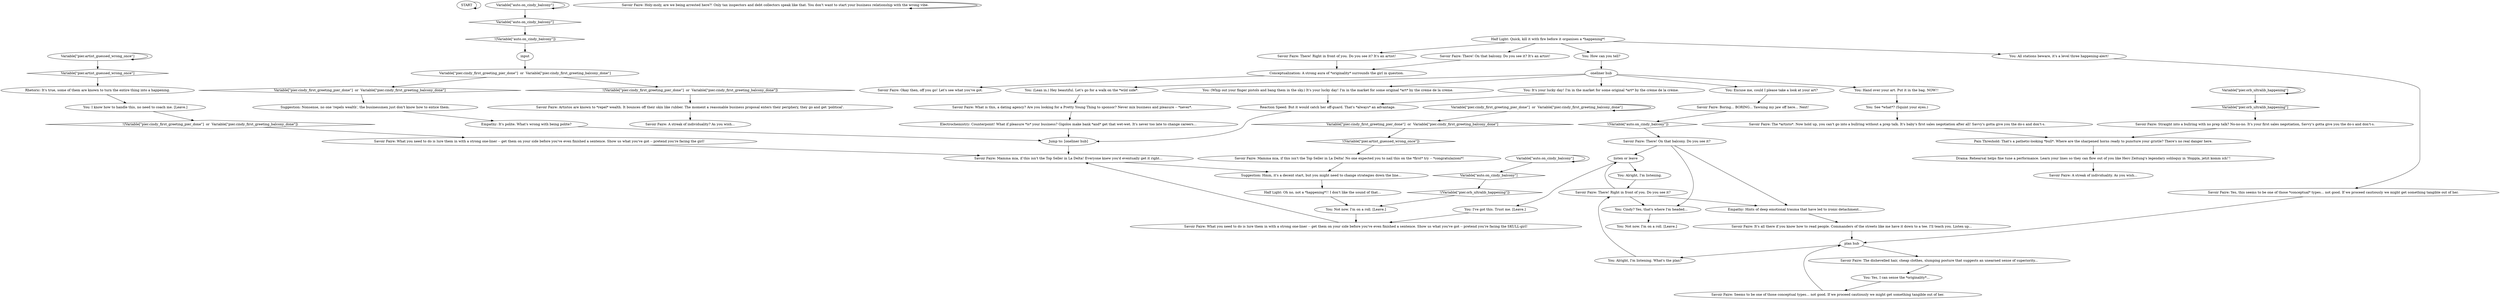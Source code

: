 # PIER ORB / ultraliberal quest pre-cindy
# Savoir Faire spots Cindy and gives you a pep talk before you try to negotiate for her art.
# ==================================================
digraph G {
	  0 [label="START"];
	  1 [label="input"];
	  2 [label="Savoir Faire: There! On that balcony. Do you see it? It's an artist!"];
	  3 [label="You: Yes, I can sense the *originality*..."];
	  4 [label="Empathy: Hints of deep emotional trauma that have led to ironic detachment..."];
	  5 [label="You: Not now. I'm on a roll. [Leave.]"];
	  6 [label="Savoir Faire: What you need to do is lure them in with a strong one-liner -- get them on your side before you've even finished a sentence. Show us what you've got -- pretend you're facing the SKULL-girl!"];
	  7 [label="Savoir Faire: A streak of individuality? As you wish..."];
	  8 [label="Suggestion: Nonsense, no one 'repels wealth', the businessmen just don't know how to entice them."];
	  9 [label="Variable[\"auto.on_cindy_balcony\"]"];
	  10 [label="Variable[\"auto.on_cindy_balcony\"]", shape=diamond];
	  11 [label="!(Variable[\"auto.on_cindy_balcony\"])", shape=diamond];
	  12 [label="Empathy: It's polite. What's wrong with being polite?"];
	  13 [label="Variable[\"pier.cindy_first_greeting_pier_done\"]  or  Variable[\"pier.cindy_first_greeting_balcony_done\"]"];
	  14 [label="Variable[\"pier.cindy_first_greeting_pier_done\"]  or  Variable[\"pier.cindy_first_greeting_balcony_done\"]", shape=diamond];
	  15 [label="!(Variable[\"pier.cindy_first_greeting_pier_done\"]  or  Variable[\"pier.cindy_first_greeting_balcony_done\"])", shape=diamond];
	  16 [label="Savoir Faire: A streak of individuality. As you wish..."];
	  17 [label="listen or leave"];
	  18 [label="You: See *what*? (Squint your eyes.)"];
	  19 [label="Savoir Faire: Holy-moly, are we being arrested here?! Only tax inspectors and debt collectors speak like that. You don't want to start your business relationship with the wrong vibe."];
	  20 [label="Reaction Speed: But it would catch her off-guard. That's *always* an advantage."];
	  21 [label="Variable[\"pier.artist_guessed_wrong_once\"]"];
	  22 [label="Variable[\"pier.artist_guessed_wrong_once\"]", shape=diamond];
	  23 [label="!(Variable[\"pier.artist_guessed_wrong_once\"])", shape=diamond];
	  24 [label="Rhetoric: It's true, some of them are known to turn the entire thing into a happening."];
	  25 [label="Savoir Faire: Mamma mia, if this isn't the Top Seller in La Delta! Everyone knew you'd eventually get it right..."];
	  26 [label="oneliner hub"];
	  27 [label="Savoir Faire: The dishevelled hair, cheap clothes, slumping posture that suggests an unearned sense of superiority..."];
	  28 [label="You: I know how to handle this, no need to coach me. [Leave.]"];
	  29 [label="Variable[\"pier.orb_ultralib_happening\"]"];
	  30 [label="Variable[\"pier.orb_ultralib_happening\"]", shape=diamond];
	  31 [label="!(Variable[\"pier.orb_ultralib_happening\"])", shape=diamond];
	  32 [label="Savoir Faire: There! Right in front of you. Do you see it?"];
	  33 [label="Savoir Faire: Artistos are known to *repel* wealth. It bounces off their skin like rubber. The moment a reasonable business proposal enters their periphery, they go and get 'political'."];
	  34 [label="Variable[\"auto.on_cindy_balcony\"]"];
	  35 [label="Variable[\"auto.on_cindy_balcony\"]", shape=diamond];
	  36 [label="!(Variable[\"auto.on_cindy_balcony\"])", shape=diamond];
	  37 [label="Savoir Faire: There! Right in front of you. Do you see it? It's an artist!"];
	  38 [label="You: Not now. I'm on a roll. [Leave.]"];
	  39 [label="Savoir Faire: Straight into a bullring with no prep talk? No-no-no. It's your first sales negotiation, Savvy's gotta give you the do-s and don't-s."];
	  40 [label="Half Light: Oh no, not a *happening*!! I don't like the sound of that..."];
	  41 [label="Savoir Faire: Okay then, off you go! Let's see what you've got."];
	  42 [label="Half Light: Quick, kill it with fire before it organises a *happening*!"];
	  43 [label="You: Alright, I'm listening. What's the plan?"];
	  44 [label="Savoir Faire: What is this, a dating agency? Are you looking for a Pretty Young Thing to sponsor? Never mix business and pleasure -- *never*."];
	  45 [label="Suggestion: Hmm, it's a decent start, but you might need to change strategies down the line..."];
	  46 [label="You: Cindy? Yes, that's where I'm headed..."];
	  47 [label="You: (Lean in.) Hey beautiful. Let's go for a walk on the *wild side*."];
	  48 [label="You: It's your lucky day! I'm in the market for some original *art* by the crème de la crème."];
	  49 [label="You: How can you tell?"];
	  50 [label="Savoir Faire: There! On that balcony. Do you see it?"];
	  51 [label="Savoir Faire: What you need to do is lure them in with a strong one-liner -- get them on your side before you've even finished a sentence. Show us what you've got -- pretend you're facing the girl!"];
	  52 [label="You: All stations beware, it's a level three happening-alert!"];
	  53 [label="You: I've got this. Trust me. [Leave.]"];
	  54 [label="Variable[\"pier.cindy_first_greeting_pier_done\"]  or  Variable[\"pier.cindy_first_greeting_balcony_done\"]"];
	  55 [label="Variable[\"pier.cindy_first_greeting_pier_done\"]  or  Variable[\"pier.cindy_first_greeting_balcony_done\"]", shape=diamond];
	  56 [label="!(Variable[\"pier.cindy_first_greeting_pier_done\"]  or  Variable[\"pier.cindy_first_greeting_balcony_done\"])", shape=diamond];
	  57 [label="Conceptualization: A strong aura of *originality* surrounds the girl in question."];
	  58 [label="Savoir Faire: Seems to be one of those conceptual types... not good. If we proceed cautiously we might get something tangible out of her."];
	  59 [label="You: Alright, I'm listening."];
	  60 [label="You: Excuse me, could I please take a look at your art?"];
	  61 [label="Savoir Faire: The *artisto*. Now hold up, you can't go into a bullring without a prep talk. It's baby's first sales negotiation after all! Savvy's gotta give you the do-s and don't-s."];
	  62 [label="Pain Threshold: That's a pathetic-looking *bull*. Where are the sharpened horns ready to puncture your gristle? There's no real danger here."];
	  63 [label="You: Hand over your art. Put it in the bag. NOW!!"];
	  64 [label="Savoir Faire: Mamma mia, if this isn't the Top Seller in La Delta! No one expected you to nail this on the *first* try -- *congratulazioni*!"];
	  65 [label="Savoir Faire: It's all there if you know how to read people. Commanders of the streets like me have it down to a tee. I'll teach you. Listen up..."];
	  66 [label="Savoir Faire: Boring... BORING... Yawning my jaw off here... Next!"];
	  67 [label="You: (Whip out your finger pistols and bang them in the sky.) It's your lucky day! I'm in the market for some original *art* by the crème de la crème."];
	  68 [label="Savoir Faire: Yes, this seems to be one of those *conceptual* types... not good. If we proceed cautiously we might get something tangible out of her."];
	  69 [label="Drama: Rehearsal helps fine tune a performance. Learn your lines so they can flow out of you like Herc Zeitung's legendary soliloquy in 'Hoppla, jetzt komm ich!'!"];
	  70 [label="Electrochemistry: Counterpoint! What if pleasure *is* your business? Gigolos make bank *and* get that wet-wet. It's never too late to change careers..."];
	  71 [label="plan hub"];
	  72 [label="Jump to: [oneliner hub]"];
	  0 -> 0
	  1 -> 54
	  2 -> 57
	  3 -> 58
	  4 -> 65
	  5 -> 6
	  6 -> 25
	  8 -> 12
	  9 -> 9
	  9 -> 10
	  10 -> 31
	  11 -> 50
	  12 -> 72
	  13 -> 13
	  13 -> 14
	  14 -> 23
	  15 -> 51
	  17 -> 59
	  17 -> 53
	  18 -> 61
	  19 -> 19
	  20 -> 72
	  21 -> 21
	  21 -> 22
	  22 -> 24
	  23 -> 64
	  24 -> 28
	  25 -> 45
	  26 -> 67
	  26 -> 47
	  26 -> 48
	  26 -> 60
	  26 -> 63
	  27 -> 3
	  28 -> 15
	  29 -> 29
	  29 -> 30
	  30 -> 39
	  31 -> 5
	  32 -> 17
	  32 -> 4
	  32 -> 46
	  33 -> 7
	  34 -> 34
	  34 -> 35
	  35 -> 36
	  36 -> 1
	  37 -> 57
	  39 -> 62
	  40 -> 5
	  42 -> 49
	  42 -> 2
	  42 -> 52
	  42 -> 37
	  43 -> 32
	  44 -> 70
	  45 -> 40
	  46 -> 38
	  47 -> 44
	  48 -> 20
	  49 -> 26
	  50 -> 17
	  50 -> 4
	  50 -> 46
	  51 -> 25
	  52 -> 68
	  53 -> 6
	  54 -> 56
	  54 -> 55
	  55 -> 8
	  56 -> 33
	  57 -> 41
	  58 -> 71
	  59 -> 32
	  60 -> 66
	  61 -> 62
	  62 -> 69
	  63 -> 18
	  64 -> 45
	  65 -> 71
	  66 -> 11
	  67 -> 20
	  68 -> 71
	  69 -> 16
	  70 -> 72
	  71 -> 27
	  71 -> 43
	  72 -> 25
}


